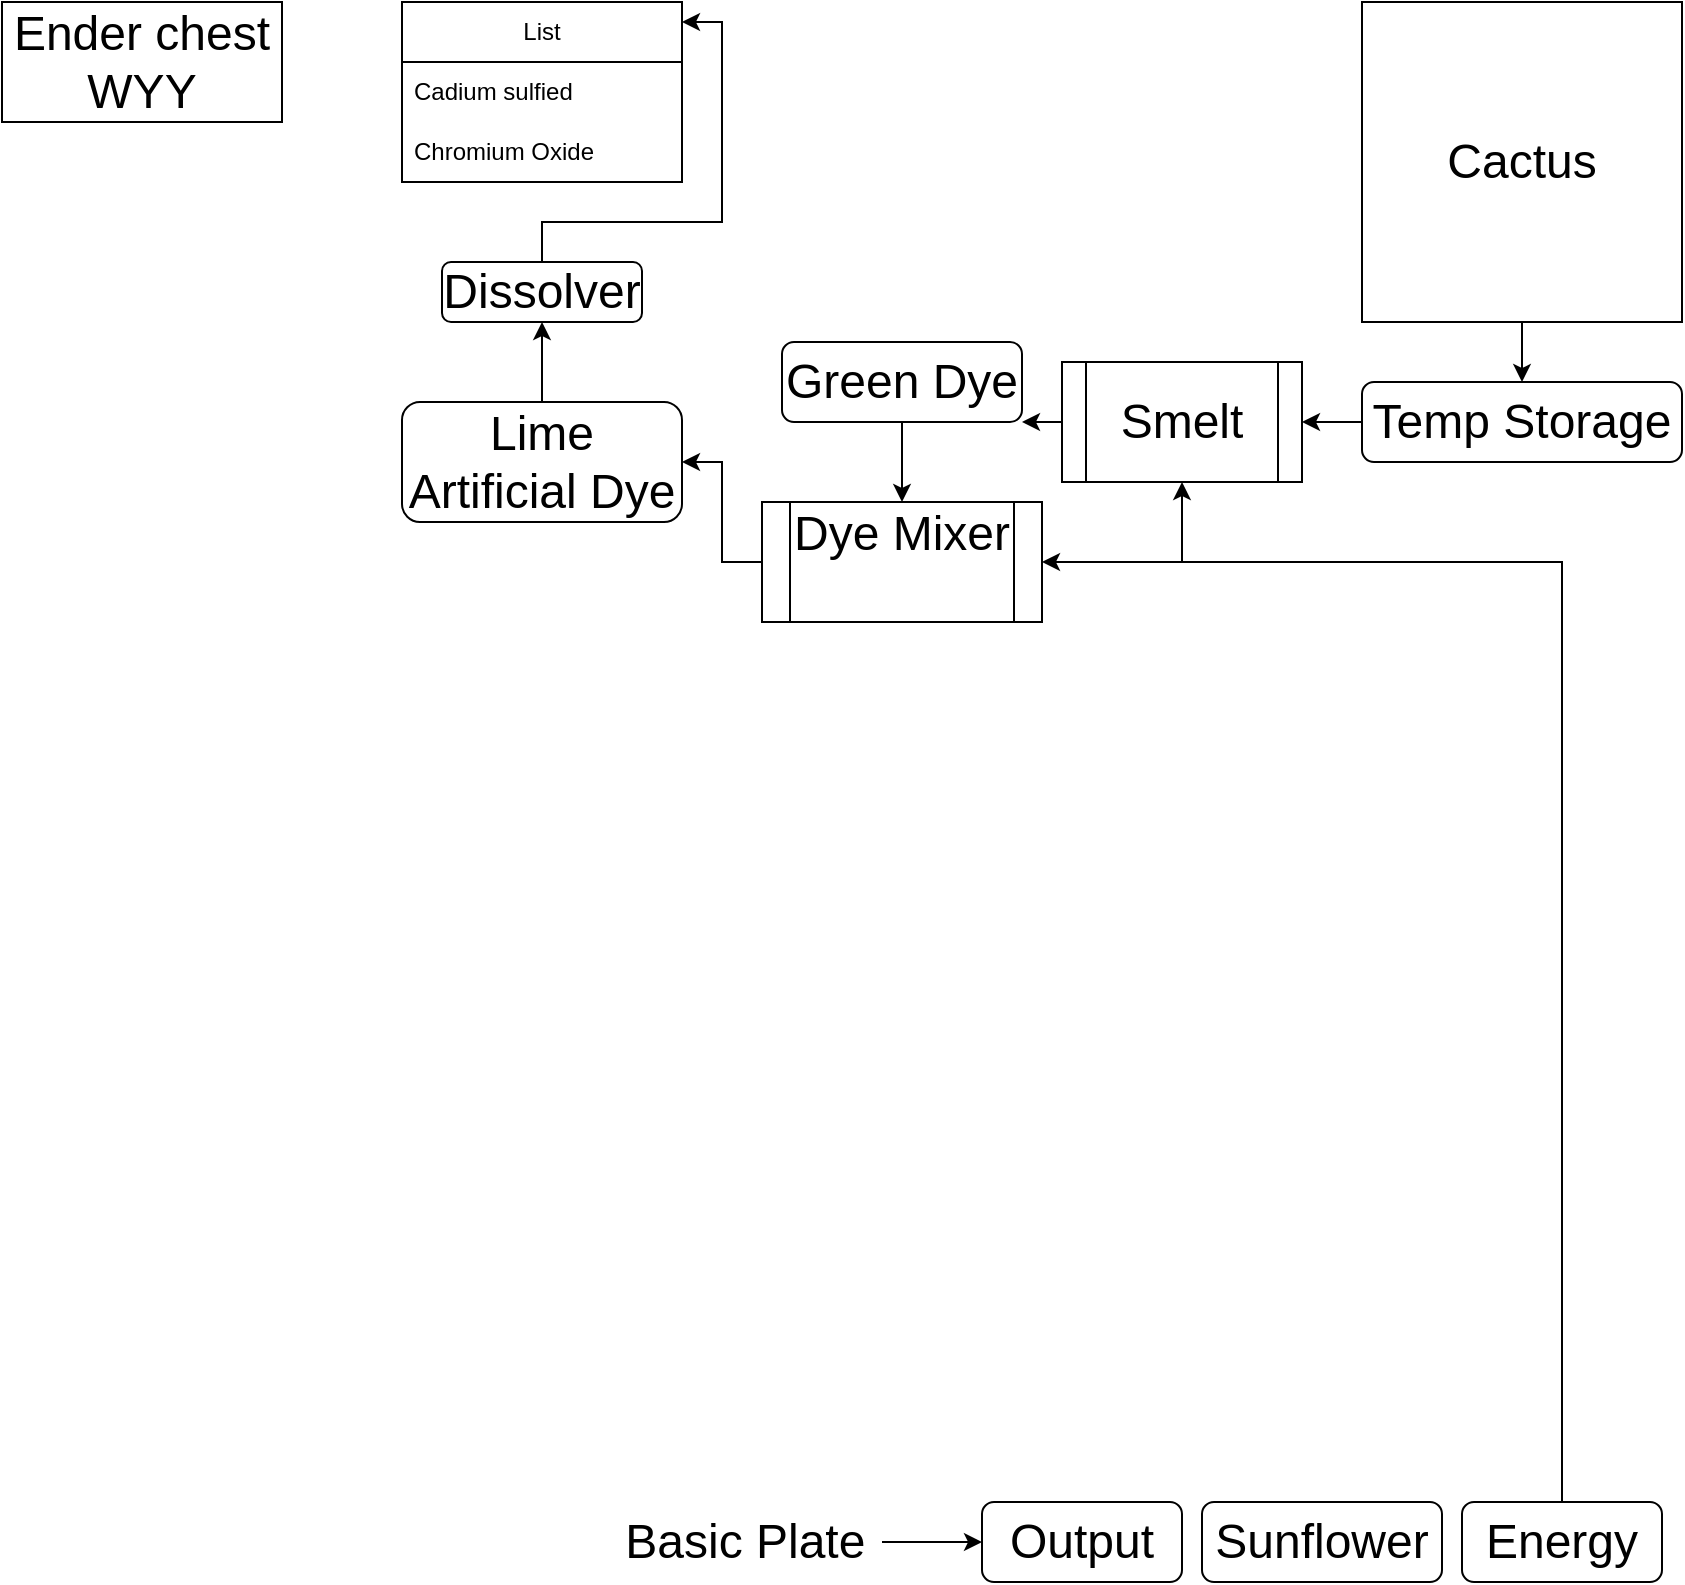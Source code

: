 <mxfile version="22.0.0" type="github">
  <diagram name="Page-1" id="ad2ugWRQlucctlsAGpi_">
    <mxGraphModel dx="431" dy="794" grid="1" gridSize="10" guides="1" tooltips="1" connect="1" arrows="1" fold="1" page="1" pageScale="1" pageWidth="840" pageHeight="800" math="0" shadow="0">
      <root>
        <mxCell id="0" />
        <mxCell id="1" parent="0" />
        <mxCell id="_jDwr9AOZ_unEEgHD4BI-53" style="edgeStyle=orthogonalEdgeStyle;rounded=0;orthogonalLoop=1;jettySize=auto;html=1;entryX=1;entryY=0.5;entryDx=0;entryDy=0;" edge="1" parent="1" source="_jDwr9AOZ_unEEgHD4BI-2" target="_jDwr9AOZ_unEEgHD4BI-31">
          <mxGeometry relative="1" as="geometry">
            <mxPoint x="640" y="300" as="targetPoint" />
            <Array as="points">
              <mxPoint x="780" y="280" />
            </Array>
          </mxGeometry>
        </mxCell>
        <mxCell id="_jDwr9AOZ_unEEgHD4BI-54" style="edgeStyle=orthogonalEdgeStyle;rounded=0;orthogonalLoop=1;jettySize=auto;html=1;entryX=0.5;entryY=1;entryDx=0;entryDy=0;" edge="1" parent="1" source="_jDwr9AOZ_unEEgHD4BI-2" target="_jDwr9AOZ_unEEgHD4BI-24">
          <mxGeometry relative="1" as="geometry">
            <mxPoint x="580" y="260" as="targetPoint" />
            <Array as="points">
              <mxPoint x="780" y="280" />
              <mxPoint x="590" y="280" />
            </Array>
          </mxGeometry>
        </mxCell>
        <mxCell id="_jDwr9AOZ_unEEgHD4BI-2" value="&lt;font style=&quot;font-size: 24px;&quot;&gt;Energy&lt;/font&gt;" style="rounded=1;whiteSpace=wrap;html=1;strokeWidth=1;" vertex="1" parent="1">
          <mxGeometry x="730" y="750" width="100" height="40" as="geometry" />
        </mxCell>
        <mxCell id="_jDwr9AOZ_unEEgHD4BI-3" value="&lt;font style=&quot;font-size: 24px;&quot;&gt;Sunflower&lt;br&gt;&lt;/font&gt;" style="rounded=1;whiteSpace=wrap;html=1;strokeWidth=1;" vertex="1" parent="1">
          <mxGeometry x="600" y="750" width="120" height="40" as="geometry" />
        </mxCell>
        <mxCell id="_jDwr9AOZ_unEEgHD4BI-5" value="&lt;span style=&quot;font-size: 24px;&quot;&gt;Output&lt;/span&gt;" style="rounded=1;whiteSpace=wrap;html=1;strokeWidth=1;" vertex="1" parent="1">
          <mxGeometry x="490" y="750" width="100" height="40" as="geometry" />
        </mxCell>
        <mxCell id="_jDwr9AOZ_unEEgHD4BI-13" style="edgeStyle=orthogonalEdgeStyle;rounded=0;orthogonalLoop=1;jettySize=auto;html=1;entryX=0;entryY=0.5;entryDx=0;entryDy=0;" edge="1" parent="1" source="_jDwr9AOZ_unEEgHD4BI-6" target="_jDwr9AOZ_unEEgHD4BI-5">
          <mxGeometry relative="1" as="geometry" />
        </mxCell>
        <mxCell id="_jDwr9AOZ_unEEgHD4BI-6" value="&lt;font style=&quot;font-size: 24px;&quot;&gt;Basic Plate&amp;nbsp;&lt;/font&gt;" style="text;html=1;strokeColor=none;fillColor=none;align=center;verticalAlign=middle;whiteSpace=wrap;rounded=0;" vertex="1" parent="1">
          <mxGeometry x="310" y="752.5" width="130" height="35" as="geometry" />
        </mxCell>
        <mxCell id="_jDwr9AOZ_unEEgHD4BI-50" style="edgeStyle=orthogonalEdgeStyle;rounded=0;orthogonalLoop=1;jettySize=auto;html=1;entryX=1;entryY=1;entryDx=0;entryDy=0;" edge="1" parent="1" source="_jDwr9AOZ_unEEgHD4BI-24" target="_jDwr9AOZ_unEEgHD4BI-26">
          <mxGeometry relative="1" as="geometry" />
        </mxCell>
        <mxCell id="_jDwr9AOZ_unEEgHD4BI-24" value="&lt;font style=&quot;font-size: 24px;&quot;&gt;Smelt&lt;/font&gt;" style="shape=process;whiteSpace=wrap;html=1;backgroundOutline=1;" vertex="1" parent="1">
          <mxGeometry x="530" y="180" width="120" height="60" as="geometry" />
        </mxCell>
        <mxCell id="_jDwr9AOZ_unEEgHD4BI-51" style="edgeStyle=orthogonalEdgeStyle;rounded=0;orthogonalLoop=1;jettySize=auto;html=1;entryX=0.5;entryY=0;entryDx=0;entryDy=0;" edge="1" parent="1" source="_jDwr9AOZ_unEEgHD4BI-26" target="_jDwr9AOZ_unEEgHD4BI-31">
          <mxGeometry relative="1" as="geometry" />
        </mxCell>
        <mxCell id="_jDwr9AOZ_unEEgHD4BI-26" value="&lt;font style=&quot;font-size: 24px;&quot;&gt;Green Dye&lt;/font&gt;" style="rounded=1;whiteSpace=wrap;html=1;" vertex="1" parent="1">
          <mxGeometry x="390" y="170" width="120" height="40" as="geometry" />
        </mxCell>
        <mxCell id="_jDwr9AOZ_unEEgHD4BI-55" style="edgeStyle=orthogonalEdgeStyle;rounded=0;orthogonalLoop=1;jettySize=auto;html=1;entryX=1;entryY=0.5;entryDx=0;entryDy=0;" edge="1" parent="1" source="_jDwr9AOZ_unEEgHD4BI-31" target="_jDwr9AOZ_unEEgHD4BI-34">
          <mxGeometry relative="1" as="geometry" />
        </mxCell>
        <mxCell id="_jDwr9AOZ_unEEgHD4BI-31" value="&lt;span style=&quot;font-size: 24px;&quot;&gt;Dye Mixer&lt;br&gt;&lt;br&gt;&lt;/span&gt;" style="shape=process;whiteSpace=wrap;html=1;backgroundOutline=1;" vertex="1" parent="1">
          <mxGeometry x="380" y="250" width="140" height="60" as="geometry" />
        </mxCell>
        <mxCell id="_jDwr9AOZ_unEEgHD4BI-83" style="edgeStyle=orthogonalEdgeStyle;rounded=0;orthogonalLoop=1;jettySize=auto;html=1;entryX=0.5;entryY=1;entryDx=0;entryDy=0;" edge="1" parent="1" source="_jDwr9AOZ_unEEgHD4BI-34" target="_jDwr9AOZ_unEEgHD4BI-56">
          <mxGeometry relative="1" as="geometry" />
        </mxCell>
        <mxCell id="_jDwr9AOZ_unEEgHD4BI-34" value="&lt;font style=&quot;font-size: 24px;&quot;&gt;Lime Artificial Dye&lt;/font&gt;" style="rounded=1;whiteSpace=wrap;html=1;" vertex="1" parent="1">
          <mxGeometry x="200" y="200" width="140" height="60" as="geometry" />
        </mxCell>
        <mxCell id="_jDwr9AOZ_unEEgHD4BI-44" style="edgeStyle=orthogonalEdgeStyle;rounded=0;orthogonalLoop=1;jettySize=auto;html=1;entryX=0.5;entryY=0;entryDx=0;entryDy=0;" edge="1" parent="1" source="_jDwr9AOZ_unEEgHD4BI-41" target="_jDwr9AOZ_unEEgHD4BI-43">
          <mxGeometry relative="1" as="geometry" />
        </mxCell>
        <mxCell id="_jDwr9AOZ_unEEgHD4BI-41" value="&lt;font style=&quot;font-size: 24px;&quot;&gt;Cactus&lt;/font&gt;" style="whiteSpace=wrap;html=1;aspect=fixed;" vertex="1" parent="1">
          <mxGeometry x="680" width="160" height="160" as="geometry" />
        </mxCell>
        <mxCell id="_jDwr9AOZ_unEEgHD4BI-49" style="edgeStyle=orthogonalEdgeStyle;rounded=0;orthogonalLoop=1;jettySize=auto;html=1;entryX=1;entryY=0.5;entryDx=0;entryDy=0;" edge="1" parent="1" source="_jDwr9AOZ_unEEgHD4BI-43" target="_jDwr9AOZ_unEEgHD4BI-24">
          <mxGeometry relative="1" as="geometry" />
        </mxCell>
        <mxCell id="_jDwr9AOZ_unEEgHD4BI-43" value="&lt;font style=&quot;font-size: 24px;&quot;&gt;Temp Storage&lt;/font&gt;" style="rounded=1;whiteSpace=wrap;html=1;" vertex="1" parent="1">
          <mxGeometry x="680" y="190" width="160" height="40" as="geometry" />
        </mxCell>
        <mxCell id="_jDwr9AOZ_unEEgHD4BI-56" value="&lt;font style=&quot;font-size: 24px;&quot;&gt;Dissolver&lt;br&gt;&lt;/font&gt;" style="rounded=1;whiteSpace=wrap;html=1;" vertex="1" parent="1">
          <mxGeometry x="220" y="130" width="100" height="30" as="geometry" />
        </mxCell>
        <mxCell id="_jDwr9AOZ_unEEgHD4BI-67" value="List" style="swimlane;fontStyle=0;childLayout=stackLayout;horizontal=1;startSize=30;horizontalStack=0;resizeParent=1;resizeParentMax=0;resizeLast=0;collapsible=1;marginBottom=0;whiteSpace=wrap;html=1;" vertex="1" parent="1">
          <mxGeometry x="200" width="140" height="90" as="geometry" />
        </mxCell>
        <mxCell id="_jDwr9AOZ_unEEgHD4BI-69" value="Cadium sulfied" style="text;strokeColor=none;fillColor=none;align=left;verticalAlign=middle;spacingLeft=4;spacingRight=4;overflow=hidden;points=[[0,0.5],[1,0.5]];portConstraint=eastwest;rotatable=0;whiteSpace=wrap;html=1;" vertex="1" parent="_jDwr9AOZ_unEEgHD4BI-67">
          <mxGeometry y="30" width="140" height="30" as="geometry" />
        </mxCell>
        <mxCell id="_jDwr9AOZ_unEEgHD4BI-70" value="Chromium Oxide" style="text;strokeColor=none;fillColor=none;align=left;verticalAlign=middle;spacingLeft=4;spacingRight=4;overflow=hidden;points=[[0,0.5],[1,0.5]];portConstraint=eastwest;rotatable=0;whiteSpace=wrap;html=1;" vertex="1" parent="_jDwr9AOZ_unEEgHD4BI-67">
          <mxGeometry y="60" width="140" height="30" as="geometry" />
        </mxCell>
        <mxCell id="_jDwr9AOZ_unEEgHD4BI-79" value="&lt;font style=&quot;font-size: 24px;&quot;&gt;&lt;font style=&quot;font-size: 24px;&quot;&gt;Ender chest&lt;br style=&quot;border-color: var(--border-color);&quot;&gt;&lt;/font&gt;WYY&lt;/font&gt;" style="rounded=0;whiteSpace=wrap;html=1;" vertex="1" parent="1">
          <mxGeometry width="140" height="60" as="geometry" />
        </mxCell>
        <mxCell id="_jDwr9AOZ_unEEgHD4BI-82" style="edgeStyle=orthogonalEdgeStyle;rounded=0;orthogonalLoop=1;jettySize=auto;html=1;entryX=1;entryY=0.111;entryDx=0;entryDy=0;entryPerimeter=0;" edge="1" parent="1" source="_jDwr9AOZ_unEEgHD4BI-56" target="_jDwr9AOZ_unEEgHD4BI-67">
          <mxGeometry relative="1" as="geometry" />
        </mxCell>
      </root>
    </mxGraphModel>
  </diagram>
</mxfile>
